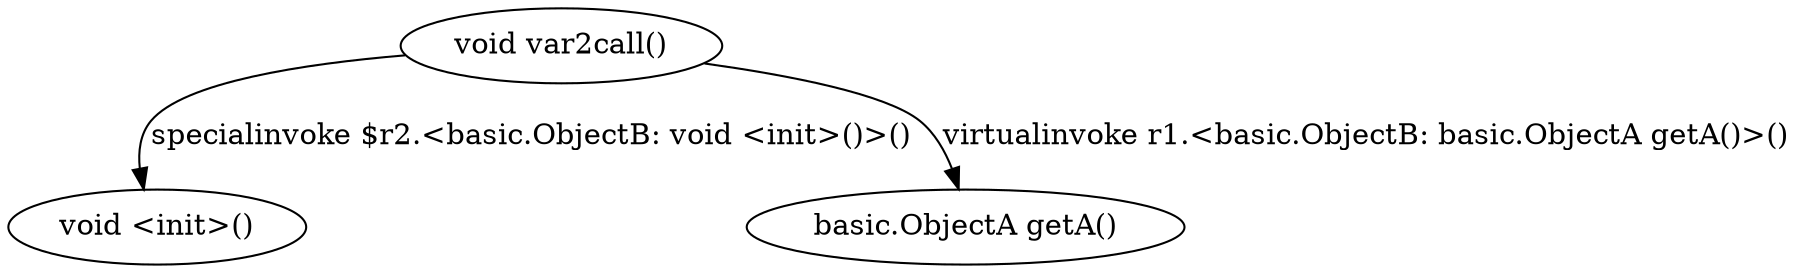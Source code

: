 digraph g {
0[label="void var2call()"]
2[label="void <init>()"]
1[label="basic.ObjectA getA()"]
0->1[label="virtualinvoke r1.<basic.ObjectB: basic.ObjectA getA()>()"]
0->2[label="specialinvoke $r2.<basic.ObjectB: void <init>()>()"]
}